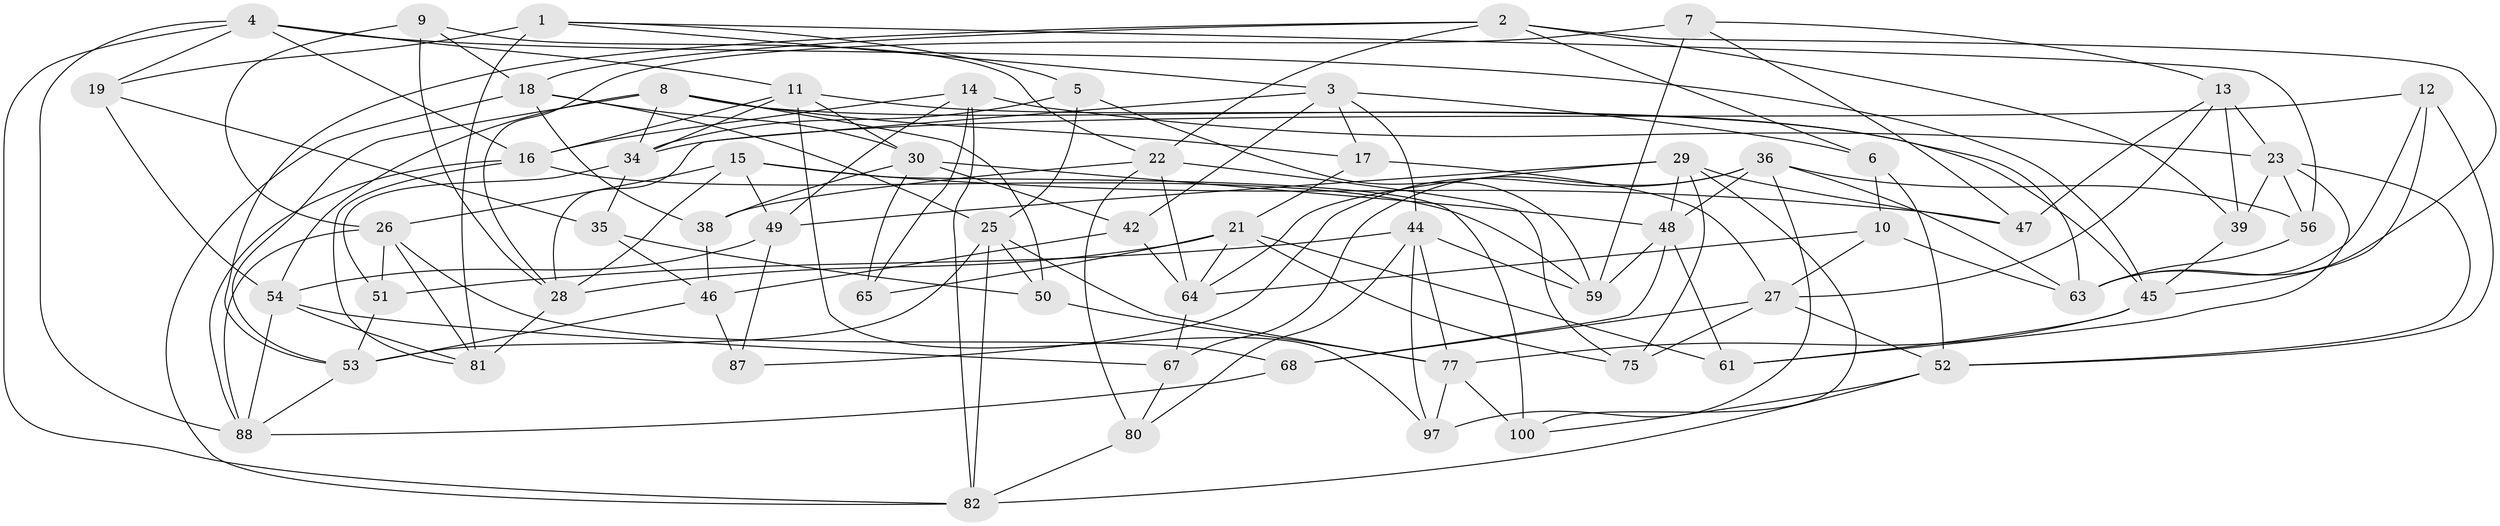 // original degree distribution, {4: 1.0}
// Generated by graph-tools (version 1.1) at 2025/11/02/21/25 10:11:16]
// undirected, 62 vertices, 156 edges
graph export_dot {
graph [start="1"]
  node [color=gray90,style=filled];
  1 [super="+62"];
  2 [super="+31"];
  3 [super="+66"];
  4 [super="+40"];
  5;
  6;
  7 [super="+60"];
  8 [super="+33"];
  9;
  10;
  11 [super="+20"];
  12;
  13 [super="+98"];
  14 [super="+37"];
  15 [super="+76"];
  16 [super="+32"];
  17;
  18 [super="+99"];
  19;
  21 [super="+57"];
  22 [super="+85"];
  23 [super="+24"];
  25 [super="+79"];
  26 [super="+73"];
  27 [super="+41"];
  28 [super="+69"];
  29 [super="+74"];
  30 [super="+43"];
  34 [super="+92"];
  35;
  36 [super="+83"];
  38;
  39;
  42;
  44 [super="+86"];
  45 [super="+94"];
  46 [super="+55"];
  47;
  48 [super="+58"];
  49 [super="+90"];
  50;
  51;
  52 [super="+78"];
  53 [super="+70"];
  54 [super="+72"];
  56;
  59 [super="+93"];
  61;
  63 [super="+71"];
  64 [super="+95"];
  65;
  67;
  68;
  75;
  77 [super="+84"];
  80;
  81 [super="+91"];
  82 [super="+89"];
  87;
  88 [super="+96"];
  97;
  100;
  1 -- 5;
  1 -- 19;
  1 -- 81 [weight=2];
  1 -- 56;
  1 -- 3;
  2 -- 39;
  2 -- 22;
  2 -- 18;
  2 -- 53;
  2 -- 6;
  2 -- 63;
  3 -- 17;
  3 -- 6;
  3 -- 28;
  3 -- 42;
  3 -- 44;
  4 -- 88;
  4 -- 82;
  4 -- 16;
  4 -- 11;
  4 -- 19;
  4 -- 45;
  5 -- 34;
  5 -- 25;
  5 -- 59;
  6 -- 10;
  6 -- 52;
  7 -- 47;
  7 -- 13 [weight=2];
  7 -- 59 [weight=2];
  7 -- 28;
  8 -- 50;
  8 -- 53;
  8 -- 34;
  8 -- 17;
  8 -- 45;
  8 -- 54;
  9 -- 26;
  9 -- 18;
  9 -- 28;
  9 -- 22;
  10 -- 27;
  10 -- 64;
  10 -- 63;
  11 -- 97;
  11 -- 34;
  11 -- 30;
  11 -- 63;
  11 -- 16;
  12 -- 34;
  12 -- 52;
  12 -- 63;
  12 -- 45;
  13 -- 39;
  13 -- 23;
  13 -- 47;
  13 -- 27;
  14 -- 16;
  14 -- 65 [weight=2];
  14 -- 49;
  14 -- 23;
  14 -- 82;
  15 -- 26;
  15 -- 47;
  15 -- 100;
  15 -- 49 [weight=2];
  15 -- 28;
  16 -- 81;
  16 -- 88;
  16 -- 59;
  17 -- 21;
  17 -- 27;
  18 -- 38;
  18 -- 82;
  18 -- 30;
  18 -- 25;
  19 -- 35;
  19 -- 54;
  21 -- 28;
  21 -- 61;
  21 -- 64;
  21 -- 65;
  21 -- 75;
  22 -- 38;
  22 -- 80;
  22 -- 64;
  22 -- 75;
  23 -- 56;
  23 -- 39;
  23 -- 61;
  23 -- 52;
  25 -- 50;
  25 -- 53;
  25 -- 82;
  25 -- 77;
  26 -- 88;
  26 -- 51;
  26 -- 68;
  26 -- 81;
  27 -- 75;
  27 -- 52;
  27 -- 68;
  28 -- 81;
  29 -- 75;
  29 -- 47;
  29 -- 48;
  29 -- 64;
  29 -- 49;
  29 -- 100;
  30 -- 65;
  30 -- 48;
  30 -- 38;
  30 -- 42;
  34 -- 35;
  34 -- 51;
  35 -- 50;
  35 -- 46;
  36 -- 67;
  36 -- 63;
  36 -- 97;
  36 -- 48;
  36 -- 56;
  36 -- 87;
  38 -- 46;
  39 -- 45;
  42 -- 64;
  42 -- 46;
  44 -- 77;
  44 -- 51;
  44 -- 59;
  44 -- 80;
  44 -- 97;
  45 -- 77;
  45 -- 61;
  46 -- 87 [weight=2];
  46 -- 53;
  48 -- 61;
  48 -- 68;
  48 -- 59;
  49 -- 54;
  49 -- 87;
  50 -- 77;
  51 -- 53;
  52 -- 82;
  52 -- 100;
  53 -- 88;
  54 -- 67;
  54 -- 81;
  54 -- 88;
  56 -- 63;
  64 -- 67;
  67 -- 80;
  68 -- 88;
  77 -- 100;
  77 -- 97;
  80 -- 82;
}
